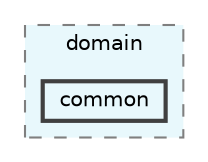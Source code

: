 digraph "src/main/java/domain/common"
{
 // LATEX_PDF_SIZE
  bgcolor="transparent";
  edge [fontname=Helvetica,fontsize=10,labelfontname=Helvetica,labelfontsize=10];
  node [fontname=Helvetica,fontsize=10,shape=box,height=0.2,width=0.4];
  compound=true
  subgraph clusterdir_d89dd4b49a1568deadad29da47c05b8d {
    graph [ bgcolor="#e8f8fc", pencolor="grey50", label="domain", fontname=Helvetica,fontsize=10 style="filled,dashed", URL="dir_d89dd4b49a1568deadad29da47c05b8d.html",tooltip=""]
  dir_1df8e3802702956fb77d251ac934446a [label="common", fillcolor="#e8f8fc", color="grey25", style="filled,bold", URL="dir_1df8e3802702956fb77d251ac934446a.html",tooltip=""];
  }
}
